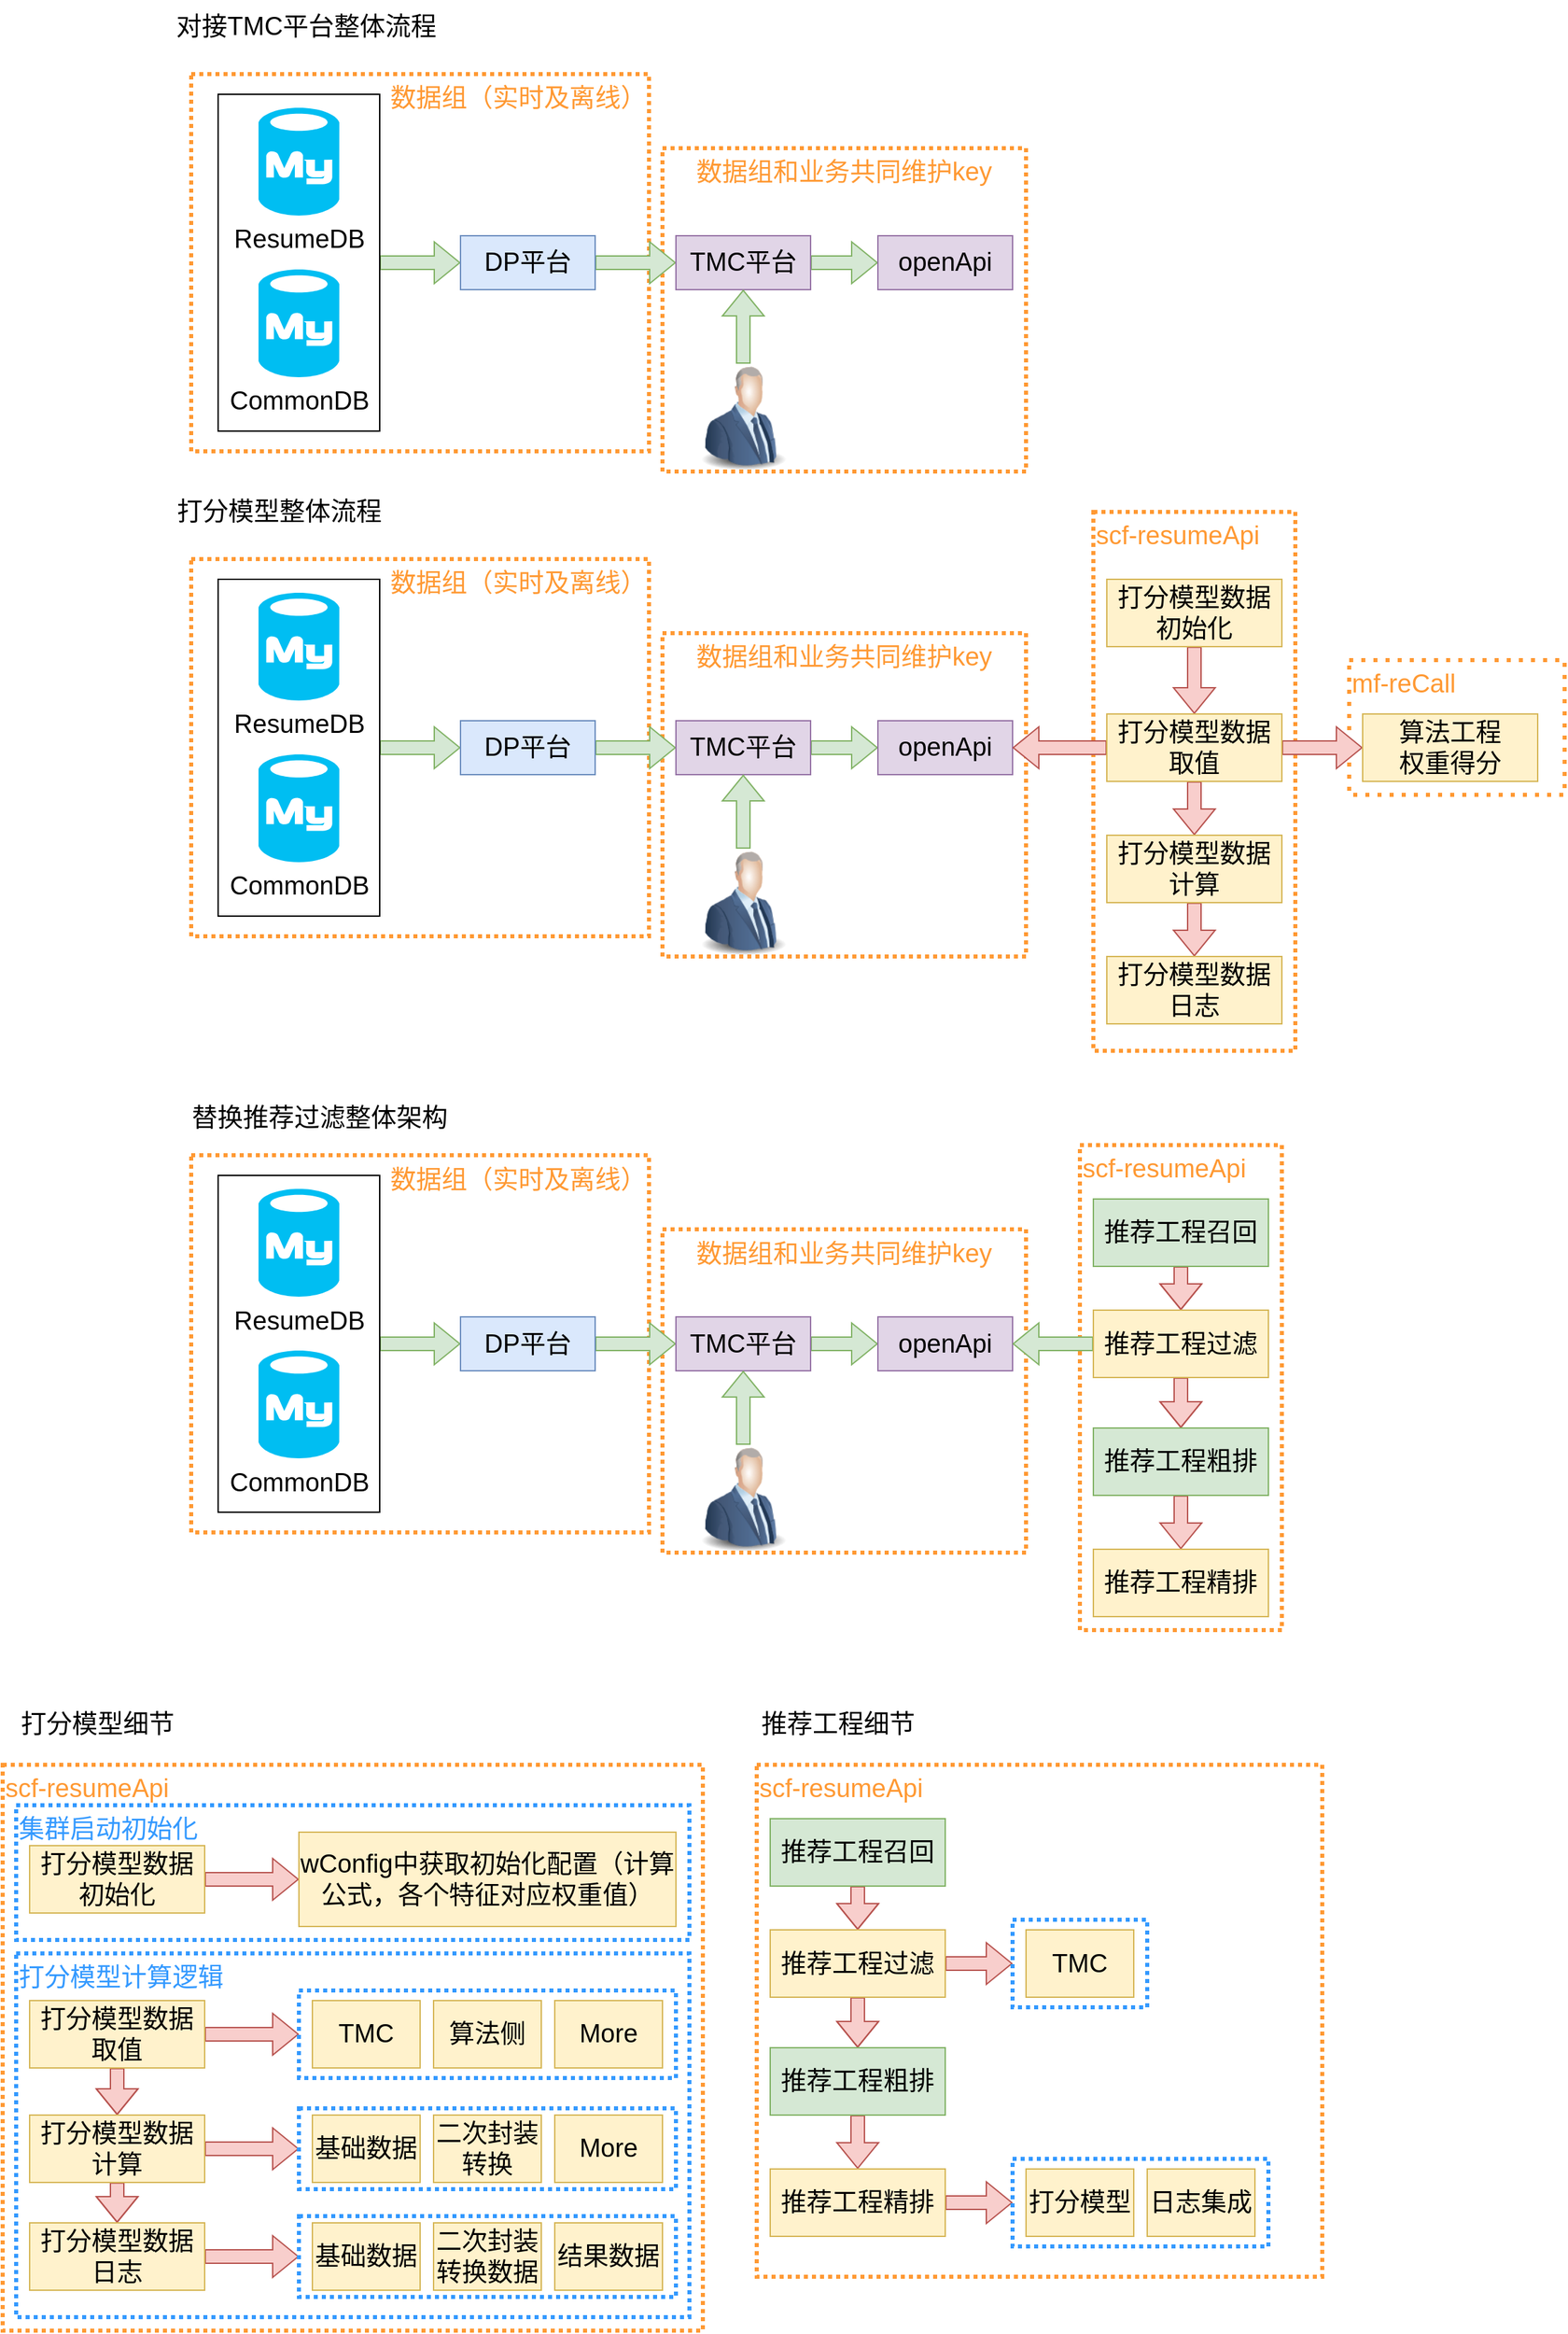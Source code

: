<mxfile version="20.8.20" type="github">
  <diagram name="第 1 页" id="5mH8K1Bypizfiuxwx8Hr">
    <mxGraphModel dx="2234" dy="1196" grid="1" gridSize="10" guides="1" tooltips="1" connect="1" arrows="1" fold="1" page="0" pageScale="1" pageWidth="827" pageHeight="1169" math="0" shadow="0">
      <root>
        <mxCell id="0" />
        <mxCell id="1" parent="0" />
        <mxCell id="ymhxMs8yh-sM8fpUY3Rv-114" value="scf-resumeApi" style="rounded=0;whiteSpace=wrap;html=1;fontSize=19;dashed=1;dashPattern=1 1;strokeWidth=3;strokeColor=#FF9933;align=left;verticalAlign=top;fontColor=#FF9933;" vertex="1" parent="1">
          <mxGeometry x="-480" y="1200" width="520" height="420" as="geometry" />
        </mxCell>
        <mxCell id="ymhxMs8yh-sM8fpUY3Rv-125" value="打分模型计算逻辑" style="rounded=0;whiteSpace=wrap;html=1;dashed=1;dashPattern=1 1;strokeColor=#3399FF;strokeWidth=3;fontSize=19;fontColor=#3399FF;align=left;verticalAlign=top;" vertex="1" parent="1">
          <mxGeometry x="-470" y="1340" width="500" height="270" as="geometry" />
        </mxCell>
        <mxCell id="ymhxMs8yh-sM8fpUY3Rv-124" value="集群启动初始化" style="rounded=0;whiteSpace=wrap;html=1;dashed=1;dashPattern=1 1;strokeColor=#3399FF;strokeWidth=3;fontSize=19;fontColor=#3399FF;align=left;verticalAlign=top;" vertex="1" parent="1">
          <mxGeometry x="-470" y="1230" width="500" height="100" as="geometry" />
        </mxCell>
        <mxCell id="ymhxMs8yh-sM8fpUY3Rv-85" value="数据组和业务共同维护key" style="rounded=0;whiteSpace=wrap;html=1;dashed=1;dashPattern=1 1;strokeColor=#FF9933;strokeWidth=3;fontSize=19;fontColor=#FF9933;align=center;verticalAlign=top;" vertex="1" parent="1">
          <mxGeometry x="10" y="360" width="270" height="240" as="geometry" />
        </mxCell>
        <mxCell id="ymhxMs8yh-sM8fpUY3Rv-83" value="数据组和业务共同维护key" style="rounded=0;whiteSpace=wrap;html=1;dashed=1;dashPattern=1 1;strokeColor=#FF9933;strokeWidth=3;fontSize=19;fontColor=#FF9933;align=center;verticalAlign=top;" vertex="1" parent="1">
          <mxGeometry x="10" width="270" height="240" as="geometry" />
        </mxCell>
        <mxCell id="ymhxMs8yh-sM8fpUY3Rv-82" value="数据组（实时及离线）&lt;div style=&quot;&quot;&gt;&lt;/div&gt;" style="rounded=0;whiteSpace=wrap;html=1;dashed=1;dashPattern=1 1;strokeColor=#FF9933;strokeWidth=3;fontSize=19;fontColor=#FF9933;align=right;verticalAlign=top;" vertex="1" parent="1">
          <mxGeometry x="-340" y="305" width="340" height="280" as="geometry" />
        </mxCell>
        <mxCell id="ymhxMs8yh-sM8fpUY3Rv-81" value="数据组（实时及离线）" style="rounded=0;whiteSpace=wrap;html=1;dashed=1;dashPattern=1 1;strokeColor=#FF9933;strokeWidth=3;fontSize=19;fontColor=#FF9933;align=right;verticalAlign=top;" vertex="1" parent="1">
          <mxGeometry x="-340" y="-55" width="340" height="280" as="geometry" />
        </mxCell>
        <mxCell id="ymhxMs8yh-sM8fpUY3Rv-80" value="mf-reCall" style="rounded=0;whiteSpace=wrap;html=1;dashed=1;dashPattern=1 2;strokeColor=#FF9933;strokeWidth=3;fontSize=19;fontColor=#FF9933;align=left;verticalAlign=top;" vertex="1" parent="1">
          <mxGeometry x="520" y="380" width="160" height="100" as="geometry" />
        </mxCell>
        <mxCell id="ymhxMs8yh-sM8fpUY3Rv-73" value="scf-resumeApi" style="rounded=0;whiteSpace=wrap;html=1;fontSize=19;dashed=1;dashPattern=1 1;strokeWidth=3;strokeColor=#FF9933;align=left;verticalAlign=top;fontColor=#FF9933;" vertex="1" parent="1">
          <mxGeometry x="330" y="270" width="150" height="400" as="geometry" />
        </mxCell>
        <mxCell id="ymhxMs8yh-sM8fpUY3Rv-33" style="edgeStyle=orthogonalEdgeStyle;shape=flexArrow;rounded=0;orthogonalLoop=1;jettySize=auto;html=1;entryX=0;entryY=0.5;entryDx=0;entryDy=0;fontSize=19;fillColor=#d5e8d4;strokeColor=#82b366;" edge="1" parent="1" source="ymhxMs8yh-sM8fpUY3Rv-4" target="ymhxMs8yh-sM8fpUY3Rv-6">
          <mxGeometry relative="1" as="geometry" />
        </mxCell>
        <mxCell id="ymhxMs8yh-sM8fpUY3Rv-4" value="" style="rounded=0;whiteSpace=wrap;html=1;fontSize=19;" vertex="1" parent="1">
          <mxGeometry x="-320" y="-40" width="120" height="250" as="geometry" />
        </mxCell>
        <mxCell id="ymhxMs8yh-sM8fpUY3Rv-2" value="ResumeDB" style="verticalLabelPosition=bottom;html=1;verticalAlign=top;align=center;strokeColor=none;fillColor=#00BEF2;shape=mxgraph.azure.mysql_database;fontSize=19;" vertex="1" parent="1">
          <mxGeometry x="-290" y="-30" width="60" height="80" as="geometry" />
        </mxCell>
        <mxCell id="ymhxMs8yh-sM8fpUY3Rv-3" value="CommonDB" style="verticalLabelPosition=bottom;html=1;verticalAlign=top;align=center;strokeColor=none;fillColor=#00BEF2;shape=mxgraph.azure.mysql_database;fontSize=19;" vertex="1" parent="1">
          <mxGeometry x="-290" y="90" width="60" height="80" as="geometry" />
        </mxCell>
        <mxCell id="ymhxMs8yh-sM8fpUY3Rv-32" style="edgeStyle=orthogonalEdgeStyle;shape=flexArrow;rounded=0;orthogonalLoop=1;jettySize=auto;html=1;entryX=0;entryY=0.5;entryDx=0;entryDy=0;fontSize=19;fillColor=#d5e8d4;strokeColor=#82b366;" edge="1" parent="1" source="ymhxMs8yh-sM8fpUY3Rv-6" target="ymhxMs8yh-sM8fpUY3Rv-9">
          <mxGeometry relative="1" as="geometry" />
        </mxCell>
        <mxCell id="ymhxMs8yh-sM8fpUY3Rv-6" value="DP平台" style="rounded=0;whiteSpace=wrap;html=1;fontSize=19;fillColor=#dae8fc;strokeColor=#6c8ebf;" vertex="1" parent="1">
          <mxGeometry x="-140" y="65" width="100" height="40" as="geometry" />
        </mxCell>
        <mxCell id="ymhxMs8yh-sM8fpUY3Rv-31" style="edgeStyle=orthogonalEdgeStyle;shape=flexArrow;rounded=0;orthogonalLoop=1;jettySize=auto;html=1;entryX=0;entryY=0.5;entryDx=0;entryDy=0;fontSize=19;fillColor=#d5e8d4;strokeColor=#82b366;" edge="1" parent="1" source="ymhxMs8yh-sM8fpUY3Rv-9" target="ymhxMs8yh-sM8fpUY3Rv-18">
          <mxGeometry relative="1" as="geometry" />
        </mxCell>
        <mxCell id="ymhxMs8yh-sM8fpUY3Rv-9" value="TMC平台" style="rounded=0;whiteSpace=wrap;html=1;fontSize=19;fillColor=#e1d5e7;strokeColor=#9673a6;" vertex="1" parent="1">
          <mxGeometry x="20" y="65" width="100" height="40" as="geometry" />
        </mxCell>
        <mxCell id="ymhxMs8yh-sM8fpUY3Rv-35" style="edgeStyle=orthogonalEdgeStyle;shape=flexArrow;rounded=0;orthogonalLoop=1;jettySize=auto;html=1;entryX=0.5;entryY=1;entryDx=0;entryDy=0;fontSize=19;fillColor=#d5e8d4;strokeColor=#82b366;" edge="1" parent="1" source="ymhxMs8yh-sM8fpUY3Rv-10" target="ymhxMs8yh-sM8fpUY3Rv-9">
          <mxGeometry relative="1" as="geometry" />
        </mxCell>
        <mxCell id="ymhxMs8yh-sM8fpUY3Rv-10" value="" style="image;html=1;image=img/lib/clip_art/people/Suit_Man_Blue_128x128.png;fontSize=19;" vertex="1" parent="1">
          <mxGeometry x="30" y="160" width="80" height="80" as="geometry" />
        </mxCell>
        <mxCell id="ymhxMs8yh-sM8fpUY3Rv-18" value="openApi" style="rounded=0;whiteSpace=wrap;html=1;fontSize=19;fillColor=#e1d5e7;strokeColor=#9673a6;" vertex="1" parent="1">
          <mxGeometry x="170" y="65" width="100" height="40" as="geometry" />
        </mxCell>
        <mxCell id="ymhxMs8yh-sM8fpUY3Rv-26" value="对接TMC平台整体流程" style="text;html=1;align=center;verticalAlign=middle;resizable=0;points=[];autosize=1;strokeColor=none;fillColor=none;fontSize=19;" vertex="1" parent="1">
          <mxGeometry x="-365" y="-110" width="220" height="40" as="geometry" />
        </mxCell>
        <mxCell id="ymhxMs8yh-sM8fpUY3Rv-36" value="打分模型整体流程" style="text;html=1;align=center;verticalAlign=middle;resizable=0;points=[];autosize=1;strokeColor=none;fillColor=none;fontSize=19;" vertex="1" parent="1">
          <mxGeometry x="-365" y="250" width="180" height="40" as="geometry" />
        </mxCell>
        <mxCell id="ymhxMs8yh-sM8fpUY3Rv-49" style="edgeStyle=orthogonalEdgeStyle;shape=flexArrow;rounded=0;orthogonalLoop=1;jettySize=auto;html=1;entryX=0;entryY=0.5;entryDx=0;entryDy=0;fontSize=19;fillColor=#d5e8d4;strokeColor=#82b366;" edge="1" parent="1" source="ymhxMs8yh-sM8fpUY3Rv-50" target="ymhxMs8yh-sM8fpUY3Rv-54">
          <mxGeometry relative="1" as="geometry" />
        </mxCell>
        <mxCell id="ymhxMs8yh-sM8fpUY3Rv-50" value="" style="rounded=0;whiteSpace=wrap;html=1;fontSize=19;" vertex="1" parent="1">
          <mxGeometry x="-320" y="320" width="120" height="250" as="geometry" />
        </mxCell>
        <mxCell id="ymhxMs8yh-sM8fpUY3Rv-51" value="ResumeDB" style="verticalLabelPosition=bottom;html=1;verticalAlign=top;align=center;strokeColor=none;fillColor=#00BEF2;shape=mxgraph.azure.mysql_database;fontSize=19;" vertex="1" parent="1">
          <mxGeometry x="-290" y="330" width="60" height="80" as="geometry" />
        </mxCell>
        <mxCell id="ymhxMs8yh-sM8fpUY3Rv-52" value="CommonDB" style="verticalLabelPosition=bottom;html=1;verticalAlign=top;align=center;strokeColor=none;fillColor=#00BEF2;shape=mxgraph.azure.mysql_database;fontSize=19;" vertex="1" parent="1">
          <mxGeometry x="-290" y="450" width="60" height="80" as="geometry" />
        </mxCell>
        <mxCell id="ymhxMs8yh-sM8fpUY3Rv-53" style="edgeStyle=orthogonalEdgeStyle;shape=flexArrow;rounded=0;orthogonalLoop=1;jettySize=auto;html=1;entryX=0;entryY=0.5;entryDx=0;entryDy=0;fontSize=19;fillColor=#d5e8d4;strokeColor=#82b366;" edge="1" parent="1" source="ymhxMs8yh-sM8fpUY3Rv-54" target="ymhxMs8yh-sM8fpUY3Rv-56">
          <mxGeometry relative="1" as="geometry" />
        </mxCell>
        <mxCell id="ymhxMs8yh-sM8fpUY3Rv-54" value="DP平台" style="rounded=0;whiteSpace=wrap;html=1;fontSize=19;fillColor=#dae8fc;strokeColor=#6c8ebf;" vertex="1" parent="1">
          <mxGeometry x="-140" y="425" width="100" height="40" as="geometry" />
        </mxCell>
        <mxCell id="ymhxMs8yh-sM8fpUY3Rv-55" style="edgeStyle=orthogonalEdgeStyle;shape=flexArrow;rounded=0;orthogonalLoop=1;jettySize=auto;html=1;entryX=0;entryY=0.5;entryDx=0;entryDy=0;fontSize=19;fillColor=#d5e8d4;strokeColor=#82b366;" edge="1" parent="1" source="ymhxMs8yh-sM8fpUY3Rv-56" target="ymhxMs8yh-sM8fpUY3Rv-60">
          <mxGeometry relative="1" as="geometry" />
        </mxCell>
        <mxCell id="ymhxMs8yh-sM8fpUY3Rv-56" value="TMC平台" style="rounded=0;whiteSpace=wrap;html=1;fontSize=19;fillColor=#e1d5e7;strokeColor=#9673a6;" vertex="1" parent="1">
          <mxGeometry x="20" y="425" width="100" height="40" as="geometry" />
        </mxCell>
        <mxCell id="ymhxMs8yh-sM8fpUY3Rv-57" style="edgeStyle=orthogonalEdgeStyle;shape=flexArrow;rounded=0;orthogonalLoop=1;jettySize=auto;html=1;entryX=0.5;entryY=1;entryDx=0;entryDy=0;fontSize=19;fillColor=#d5e8d4;strokeColor=#82b366;" edge="1" parent="1" source="ymhxMs8yh-sM8fpUY3Rv-58" target="ymhxMs8yh-sM8fpUY3Rv-56">
          <mxGeometry relative="1" as="geometry" />
        </mxCell>
        <mxCell id="ymhxMs8yh-sM8fpUY3Rv-58" value="" style="image;html=1;image=img/lib/clip_art/people/Suit_Man_Blue_128x128.png;fontSize=19;" vertex="1" parent="1">
          <mxGeometry x="30" y="520" width="80" height="80" as="geometry" />
        </mxCell>
        <mxCell id="ymhxMs8yh-sM8fpUY3Rv-60" value="openApi" style="rounded=0;whiteSpace=wrap;html=1;fontSize=19;fillColor=#e1d5e7;strokeColor=#9673a6;" vertex="1" parent="1">
          <mxGeometry x="170" y="425" width="100" height="40" as="geometry" />
        </mxCell>
        <mxCell id="ymhxMs8yh-sM8fpUY3Rv-64" value="" style="edgeStyle=orthogonalEdgeStyle;shape=flexArrow;rounded=0;orthogonalLoop=1;jettySize=auto;html=1;fontSize=19;fillColor=#f8cecc;strokeColor=#b85450;" edge="1" parent="1" source="ymhxMs8yh-sM8fpUY3Rv-62" target="ymhxMs8yh-sM8fpUY3Rv-63">
          <mxGeometry relative="1" as="geometry" />
        </mxCell>
        <mxCell id="ymhxMs8yh-sM8fpUY3Rv-62" value="打分模型数据初始化" style="rounded=0;whiteSpace=wrap;html=1;fontSize=19;fillColor=#fff2cc;strokeColor=#d6b656;" vertex="1" parent="1">
          <mxGeometry x="340" y="320" width="130" height="50" as="geometry" />
        </mxCell>
        <mxCell id="ymhxMs8yh-sM8fpUY3Rv-66" value="" style="edgeStyle=orthogonalEdgeStyle;shape=flexArrow;rounded=0;orthogonalLoop=1;jettySize=auto;html=1;fontSize=19;fillColor=#f8cecc;strokeColor=#b85450;" edge="1" parent="1" source="ymhxMs8yh-sM8fpUY3Rv-63" target="ymhxMs8yh-sM8fpUY3Rv-65">
          <mxGeometry relative="1" as="geometry" />
        </mxCell>
        <mxCell id="ymhxMs8yh-sM8fpUY3Rv-71" value="" style="edgeStyle=orthogonalEdgeStyle;shape=flexArrow;rounded=0;orthogonalLoop=1;jettySize=auto;html=1;fontSize=19;fillColor=#f8cecc;strokeColor=#b85450;" edge="1" parent="1" source="ymhxMs8yh-sM8fpUY3Rv-63" target="ymhxMs8yh-sM8fpUY3Rv-70">
          <mxGeometry relative="1" as="geometry" />
        </mxCell>
        <mxCell id="ymhxMs8yh-sM8fpUY3Rv-170" style="edgeStyle=orthogonalEdgeStyle;shape=flexArrow;rounded=0;orthogonalLoop=1;jettySize=auto;html=1;entryX=1;entryY=0.5;entryDx=0;entryDy=0;fontSize=19;fontColor=#3399FF;fillColor=#f8cecc;strokeColor=#b85450;" edge="1" parent="1" source="ymhxMs8yh-sM8fpUY3Rv-63" target="ymhxMs8yh-sM8fpUY3Rv-60">
          <mxGeometry relative="1" as="geometry" />
        </mxCell>
        <mxCell id="ymhxMs8yh-sM8fpUY3Rv-63" value="打分模型数据&lt;br&gt;取值" style="rounded=0;whiteSpace=wrap;html=1;fontSize=19;fillColor=#fff2cc;strokeColor=#d6b656;" vertex="1" parent="1">
          <mxGeometry x="340" y="420" width="130" height="50" as="geometry" />
        </mxCell>
        <mxCell id="ymhxMs8yh-sM8fpUY3Rv-68" value="" style="edgeStyle=orthogonalEdgeStyle;shape=flexArrow;rounded=0;orthogonalLoop=1;jettySize=auto;html=1;fontSize=19;fillColor=#f8cecc;strokeColor=#b85450;" edge="1" parent="1" source="ymhxMs8yh-sM8fpUY3Rv-65" target="ymhxMs8yh-sM8fpUY3Rv-67">
          <mxGeometry relative="1" as="geometry" />
        </mxCell>
        <mxCell id="ymhxMs8yh-sM8fpUY3Rv-65" value="打分模型数据&lt;br&gt;计算" style="rounded=0;whiteSpace=wrap;html=1;fontSize=19;fillColor=#fff2cc;strokeColor=#d6b656;" vertex="1" parent="1">
          <mxGeometry x="340" y="510" width="130" height="50" as="geometry" />
        </mxCell>
        <mxCell id="ymhxMs8yh-sM8fpUY3Rv-67" value="打分模型数据&lt;br&gt;日志" style="rounded=0;whiteSpace=wrap;html=1;fontSize=19;fillColor=#fff2cc;strokeColor=#d6b656;" vertex="1" parent="1">
          <mxGeometry x="340" y="600" width="130" height="50" as="geometry" />
        </mxCell>
        <mxCell id="ymhxMs8yh-sM8fpUY3Rv-70" value="算法工程&lt;br&gt;权重得分" style="rounded=0;whiteSpace=wrap;html=1;fontSize=19;fillColor=#fff2cc;strokeColor=#d6b656;" vertex="1" parent="1">
          <mxGeometry x="530" y="420" width="130" height="50" as="geometry" />
        </mxCell>
        <mxCell id="ymhxMs8yh-sM8fpUY3Rv-74" value="替换推荐过滤整体架构" style="text;html=1;align=center;verticalAlign=middle;resizable=0;points=[];autosize=1;strokeColor=none;fillColor=none;fontSize=19;" vertex="1" parent="1">
          <mxGeometry x="-350" y="700" width="210" height="40" as="geometry" />
        </mxCell>
        <mxCell id="ymhxMs8yh-sM8fpUY3Rv-86" value="数据组和业务共同维护key" style="rounded=0;whiteSpace=wrap;html=1;dashed=1;dashPattern=1 1;strokeColor=#FF9933;strokeWidth=3;fontSize=19;fontColor=#FF9933;align=center;verticalAlign=top;" vertex="1" parent="1">
          <mxGeometry x="10" y="802.5" width="270" height="240" as="geometry" />
        </mxCell>
        <mxCell id="ymhxMs8yh-sM8fpUY3Rv-87" value="数据组（实时及离线）" style="rounded=0;whiteSpace=wrap;html=1;dashed=1;dashPattern=1 1;strokeColor=#FF9933;strokeWidth=3;fontSize=19;fontColor=#FF9933;align=right;verticalAlign=top;" vertex="1" parent="1">
          <mxGeometry x="-340" y="747.5" width="340" height="280" as="geometry" />
        </mxCell>
        <mxCell id="ymhxMs8yh-sM8fpUY3Rv-88" style="edgeStyle=orthogonalEdgeStyle;shape=flexArrow;rounded=0;orthogonalLoop=1;jettySize=auto;html=1;entryX=0;entryY=0.5;entryDx=0;entryDy=0;fontSize=19;fillColor=#d5e8d4;strokeColor=#82b366;" edge="1" parent="1" source="ymhxMs8yh-sM8fpUY3Rv-89" target="ymhxMs8yh-sM8fpUY3Rv-93">
          <mxGeometry relative="1" as="geometry" />
        </mxCell>
        <mxCell id="ymhxMs8yh-sM8fpUY3Rv-89" value="" style="rounded=0;whiteSpace=wrap;html=1;fontSize=19;" vertex="1" parent="1">
          <mxGeometry x="-320" y="762.5" width="120" height="250" as="geometry" />
        </mxCell>
        <mxCell id="ymhxMs8yh-sM8fpUY3Rv-90" value="ResumeDB" style="verticalLabelPosition=bottom;html=1;verticalAlign=top;align=center;strokeColor=none;fillColor=#00BEF2;shape=mxgraph.azure.mysql_database;fontSize=19;" vertex="1" parent="1">
          <mxGeometry x="-290" y="772.5" width="60" height="80" as="geometry" />
        </mxCell>
        <mxCell id="ymhxMs8yh-sM8fpUY3Rv-91" value="CommonDB" style="verticalLabelPosition=bottom;html=1;verticalAlign=top;align=center;strokeColor=none;fillColor=#00BEF2;shape=mxgraph.azure.mysql_database;fontSize=19;" vertex="1" parent="1">
          <mxGeometry x="-290" y="892.5" width="60" height="80" as="geometry" />
        </mxCell>
        <mxCell id="ymhxMs8yh-sM8fpUY3Rv-92" style="edgeStyle=orthogonalEdgeStyle;shape=flexArrow;rounded=0;orthogonalLoop=1;jettySize=auto;html=1;entryX=0;entryY=0.5;entryDx=0;entryDy=0;fontSize=19;fillColor=#d5e8d4;strokeColor=#82b366;" edge="1" parent="1" source="ymhxMs8yh-sM8fpUY3Rv-93" target="ymhxMs8yh-sM8fpUY3Rv-95">
          <mxGeometry relative="1" as="geometry" />
        </mxCell>
        <mxCell id="ymhxMs8yh-sM8fpUY3Rv-93" value="DP平台" style="rounded=0;whiteSpace=wrap;html=1;fontSize=19;fillColor=#dae8fc;strokeColor=#6c8ebf;" vertex="1" parent="1">
          <mxGeometry x="-140" y="867.5" width="100" height="40" as="geometry" />
        </mxCell>
        <mxCell id="ymhxMs8yh-sM8fpUY3Rv-94" style="edgeStyle=orthogonalEdgeStyle;shape=flexArrow;rounded=0;orthogonalLoop=1;jettySize=auto;html=1;entryX=0;entryY=0.5;entryDx=0;entryDy=0;fontSize=19;fillColor=#d5e8d4;strokeColor=#82b366;" edge="1" parent="1" source="ymhxMs8yh-sM8fpUY3Rv-95" target="ymhxMs8yh-sM8fpUY3Rv-99">
          <mxGeometry relative="1" as="geometry" />
        </mxCell>
        <mxCell id="ymhxMs8yh-sM8fpUY3Rv-95" value="TMC平台" style="rounded=0;whiteSpace=wrap;html=1;fontSize=19;fillColor=#e1d5e7;strokeColor=#9673a6;" vertex="1" parent="1">
          <mxGeometry x="20" y="867.5" width="100" height="40" as="geometry" />
        </mxCell>
        <mxCell id="ymhxMs8yh-sM8fpUY3Rv-96" style="edgeStyle=orthogonalEdgeStyle;shape=flexArrow;rounded=0;orthogonalLoop=1;jettySize=auto;html=1;entryX=0.5;entryY=1;entryDx=0;entryDy=0;fontSize=19;fillColor=#d5e8d4;strokeColor=#82b366;" edge="1" parent="1" source="ymhxMs8yh-sM8fpUY3Rv-97" target="ymhxMs8yh-sM8fpUY3Rv-95">
          <mxGeometry relative="1" as="geometry" />
        </mxCell>
        <mxCell id="ymhxMs8yh-sM8fpUY3Rv-97" value="" style="image;html=1;image=img/lib/clip_art/people/Suit_Man_Blue_128x128.png;fontSize=19;" vertex="1" parent="1">
          <mxGeometry x="30" y="962.5" width="80" height="80" as="geometry" />
        </mxCell>
        <mxCell id="ymhxMs8yh-sM8fpUY3Rv-99" value="openApi" style="rounded=0;whiteSpace=wrap;html=1;fontSize=19;fillColor=#e1d5e7;strokeColor=#9673a6;" vertex="1" parent="1">
          <mxGeometry x="170" y="867.5" width="100" height="40" as="geometry" />
        </mxCell>
        <mxCell id="ymhxMs8yh-sM8fpUY3Rv-102" value="scf-resumeApi" style="rounded=0;whiteSpace=wrap;html=1;fontSize=19;dashed=1;dashPattern=1 1;strokeWidth=3;strokeColor=#FF9933;align=left;verticalAlign=top;fontColor=#FF9933;" vertex="1" parent="1">
          <mxGeometry x="320" y="740" width="150" height="360" as="geometry" />
        </mxCell>
        <mxCell id="ymhxMs8yh-sM8fpUY3Rv-103" value="" style="edgeStyle=orthogonalEdgeStyle;shape=flexArrow;rounded=0;orthogonalLoop=1;jettySize=auto;html=1;fontSize=19;fillColor=#f8cecc;strokeColor=#b85450;" edge="1" parent="1" source="ymhxMs8yh-sM8fpUY3Rv-104" target="ymhxMs8yh-sM8fpUY3Rv-106">
          <mxGeometry relative="1" as="geometry" />
        </mxCell>
        <mxCell id="ymhxMs8yh-sM8fpUY3Rv-104" value="推荐工程召回" style="rounded=0;whiteSpace=wrap;html=1;fontSize=19;fillColor=#d5e8d4;strokeColor=#82b366;" vertex="1" parent="1">
          <mxGeometry x="330" y="780" width="130" height="50" as="geometry" />
        </mxCell>
        <mxCell id="ymhxMs8yh-sM8fpUY3Rv-105" value="" style="edgeStyle=orthogonalEdgeStyle;shape=flexArrow;rounded=0;orthogonalLoop=1;jettySize=auto;html=1;fontSize=19;fillColor=#f8cecc;strokeColor=#b85450;" edge="1" parent="1" source="ymhxMs8yh-sM8fpUY3Rv-106" target="ymhxMs8yh-sM8fpUY3Rv-108">
          <mxGeometry relative="1" as="geometry" />
        </mxCell>
        <mxCell id="ymhxMs8yh-sM8fpUY3Rv-169" style="edgeStyle=orthogonalEdgeStyle;shape=flexArrow;rounded=0;orthogonalLoop=1;jettySize=auto;html=1;entryX=1;entryY=0.5;entryDx=0;entryDy=0;fontSize=19;fontColor=#3399FF;fillColor=#d5e8d4;strokeColor=#82b366;" edge="1" parent="1" source="ymhxMs8yh-sM8fpUY3Rv-106" target="ymhxMs8yh-sM8fpUY3Rv-99">
          <mxGeometry relative="1" as="geometry" />
        </mxCell>
        <mxCell id="ymhxMs8yh-sM8fpUY3Rv-106" value="推荐工程过滤" style="rounded=0;whiteSpace=wrap;html=1;fontSize=19;fillColor=#fff2cc;strokeColor=#d6b656;" vertex="1" parent="1">
          <mxGeometry x="330" y="862.5" width="130" height="50" as="geometry" />
        </mxCell>
        <mxCell id="ymhxMs8yh-sM8fpUY3Rv-107" value="" style="edgeStyle=orthogonalEdgeStyle;shape=flexArrow;rounded=0;orthogonalLoop=1;jettySize=auto;html=1;fontSize=19;fillColor=#f8cecc;strokeColor=#b85450;" edge="1" parent="1" source="ymhxMs8yh-sM8fpUY3Rv-108" target="ymhxMs8yh-sM8fpUY3Rv-109">
          <mxGeometry relative="1" as="geometry" />
        </mxCell>
        <mxCell id="ymhxMs8yh-sM8fpUY3Rv-108" value="推荐工程粗排" style="rounded=0;whiteSpace=wrap;html=1;fontSize=19;fillColor=#d5e8d4;strokeColor=#82b366;" vertex="1" parent="1">
          <mxGeometry x="330" y="950" width="130" height="50" as="geometry" />
        </mxCell>
        <mxCell id="ymhxMs8yh-sM8fpUY3Rv-109" value="推荐工程精排" style="rounded=0;whiteSpace=wrap;html=1;fontSize=19;fillColor=#fff2cc;strokeColor=#d6b656;" vertex="1" parent="1">
          <mxGeometry x="330" y="1040" width="130" height="50" as="geometry" />
        </mxCell>
        <mxCell id="ymhxMs8yh-sM8fpUY3Rv-113" value="打分模型细节" style="text;html=1;align=center;verticalAlign=middle;resizable=0;points=[];autosize=1;strokeColor=none;fillColor=none;fontSize=19;" vertex="1" parent="1">
          <mxGeometry x="-480" y="1150" width="140" height="40" as="geometry" />
        </mxCell>
        <mxCell id="ymhxMs8yh-sM8fpUY3Rv-123" value="" style="edgeStyle=orthogonalEdgeStyle;shape=flexArrow;rounded=0;orthogonalLoop=1;jettySize=auto;html=1;fontSize=19;fontColor=#FF9933;fillColor=#f8cecc;strokeColor=#b85450;" edge="1" parent="1" source="ymhxMs8yh-sM8fpUY3Rv-116" target="ymhxMs8yh-sM8fpUY3Rv-122">
          <mxGeometry relative="1" as="geometry" />
        </mxCell>
        <mxCell id="ymhxMs8yh-sM8fpUY3Rv-116" value="打分模型数据初始化" style="rounded=0;whiteSpace=wrap;html=1;fontSize=19;fillColor=#fff2cc;strokeColor=#d6b656;" vertex="1" parent="1">
          <mxGeometry x="-460" y="1260" width="130" height="50" as="geometry" />
        </mxCell>
        <mxCell id="ymhxMs8yh-sM8fpUY3Rv-117" value="" style="edgeStyle=orthogonalEdgeStyle;shape=flexArrow;rounded=0;orthogonalLoop=1;jettySize=auto;html=1;fontSize=19;fillColor=#f8cecc;strokeColor=#b85450;" edge="1" parent="1" source="ymhxMs8yh-sM8fpUY3Rv-118" target="ymhxMs8yh-sM8fpUY3Rv-120">
          <mxGeometry relative="1" as="geometry" />
        </mxCell>
        <mxCell id="ymhxMs8yh-sM8fpUY3Rv-130" style="edgeStyle=orthogonalEdgeStyle;shape=flexArrow;rounded=0;orthogonalLoop=1;jettySize=auto;html=1;entryX=0;entryY=0.5;entryDx=0;entryDy=0;fontSize=19;fontColor=#3399FF;fillColor=#f8cecc;strokeColor=#b85450;" edge="1" parent="1" source="ymhxMs8yh-sM8fpUY3Rv-118" target="ymhxMs8yh-sM8fpUY3Rv-129">
          <mxGeometry relative="1" as="geometry" />
        </mxCell>
        <mxCell id="ymhxMs8yh-sM8fpUY3Rv-118" value="打分模型数据取值" style="rounded=0;whiteSpace=wrap;html=1;fontSize=19;fillColor=#fff2cc;strokeColor=#d6b656;" vertex="1" parent="1">
          <mxGeometry x="-460" y="1375" width="130" height="50" as="geometry" />
        </mxCell>
        <mxCell id="ymhxMs8yh-sM8fpUY3Rv-119" value="" style="edgeStyle=orthogonalEdgeStyle;shape=flexArrow;rounded=0;orthogonalLoop=1;jettySize=auto;html=1;fontSize=19;fillColor=#f8cecc;strokeColor=#b85450;" edge="1" parent="1" source="ymhxMs8yh-sM8fpUY3Rv-120" target="ymhxMs8yh-sM8fpUY3Rv-121">
          <mxGeometry relative="1" as="geometry" />
        </mxCell>
        <mxCell id="ymhxMs8yh-sM8fpUY3Rv-133" style="edgeStyle=orthogonalEdgeStyle;shape=flexArrow;rounded=0;orthogonalLoop=1;jettySize=auto;html=1;entryX=0;entryY=0.5;entryDx=0;entryDy=0;fontSize=19;fontColor=#3399FF;fillColor=#f8cecc;strokeColor=#b85450;" edge="1" parent="1" source="ymhxMs8yh-sM8fpUY3Rv-120" target="ymhxMs8yh-sM8fpUY3Rv-132">
          <mxGeometry relative="1" as="geometry" />
        </mxCell>
        <mxCell id="ymhxMs8yh-sM8fpUY3Rv-120" value="打分模型数据&lt;br&gt;计算" style="rounded=0;whiteSpace=wrap;html=1;fontSize=19;fillColor=#fff2cc;strokeColor=#d6b656;" vertex="1" parent="1">
          <mxGeometry x="-460" y="1460" width="130" height="50" as="geometry" />
        </mxCell>
        <mxCell id="ymhxMs8yh-sM8fpUY3Rv-138" style="edgeStyle=orthogonalEdgeStyle;shape=flexArrow;rounded=0;orthogonalLoop=1;jettySize=auto;html=1;entryX=0;entryY=0.5;entryDx=0;entryDy=0;fontSize=19;fontColor=#3399FF;fillColor=#f8cecc;strokeColor=#b85450;" edge="1" parent="1" source="ymhxMs8yh-sM8fpUY3Rv-121" target="ymhxMs8yh-sM8fpUY3Rv-137">
          <mxGeometry relative="1" as="geometry" />
        </mxCell>
        <mxCell id="ymhxMs8yh-sM8fpUY3Rv-121" value="打分模型数据&lt;br&gt;日志" style="rounded=0;whiteSpace=wrap;html=1;fontSize=19;fillColor=#fff2cc;strokeColor=#d6b656;" vertex="1" parent="1">
          <mxGeometry x="-460" y="1540" width="130" height="50" as="geometry" />
        </mxCell>
        <mxCell id="ymhxMs8yh-sM8fpUY3Rv-122" value="wConfig中获取初始化配置（计算公式，各个特征对应权重值）" style="rounded=0;whiteSpace=wrap;html=1;fontSize=19;fillColor=#fff2cc;strokeColor=#d6b656;" vertex="1" parent="1">
          <mxGeometry x="-260" y="1250" width="280" height="70" as="geometry" />
        </mxCell>
        <mxCell id="ymhxMs8yh-sM8fpUY3Rv-129" value="" style="rounded=0;whiteSpace=wrap;html=1;dashed=1;dashPattern=1 1;strokeColor=#3399FF;strokeWidth=3;fontSize=19;fontColor=#3399FF;" vertex="1" parent="1">
          <mxGeometry x="-260" y="1367.5" width="280" height="65" as="geometry" />
        </mxCell>
        <mxCell id="ymhxMs8yh-sM8fpUY3Rv-126" value="TMC" style="rounded=0;whiteSpace=wrap;html=1;fontSize=19;fillColor=#fff2cc;strokeColor=#d6b656;" vertex="1" parent="1">
          <mxGeometry x="-250" y="1375" width="80" height="50" as="geometry" />
        </mxCell>
        <mxCell id="ymhxMs8yh-sM8fpUY3Rv-128" value="算法侧" style="rounded=0;whiteSpace=wrap;html=1;fontSize=19;fillColor=#fff2cc;strokeColor=#d6b656;" vertex="1" parent="1">
          <mxGeometry x="-160" y="1375" width="80" height="50" as="geometry" />
        </mxCell>
        <mxCell id="ymhxMs8yh-sM8fpUY3Rv-131" value="More" style="rounded=0;whiteSpace=wrap;html=1;fontSize=19;fillColor=#fff2cc;strokeColor=#d6b656;" vertex="1" parent="1">
          <mxGeometry x="-70" y="1375" width="80" height="50" as="geometry" />
        </mxCell>
        <mxCell id="ymhxMs8yh-sM8fpUY3Rv-132" value="" style="rounded=0;whiteSpace=wrap;html=1;dashed=1;dashPattern=1 1;strokeColor=#3399FF;strokeWidth=3;fontSize=19;fontColor=#3399FF;" vertex="1" parent="1">
          <mxGeometry x="-260" y="1455" width="280" height="60" as="geometry" />
        </mxCell>
        <mxCell id="ymhxMs8yh-sM8fpUY3Rv-134" value="基础数据" style="rounded=0;whiteSpace=wrap;html=1;fontSize=19;fillColor=#fff2cc;strokeColor=#d6b656;" vertex="1" parent="1">
          <mxGeometry x="-250" y="1460" width="80" height="50" as="geometry" />
        </mxCell>
        <mxCell id="ymhxMs8yh-sM8fpUY3Rv-135" value="二次封装&lt;br&gt;转换" style="rounded=0;whiteSpace=wrap;html=1;fontSize=19;fillColor=#fff2cc;strokeColor=#d6b656;" vertex="1" parent="1">
          <mxGeometry x="-160" y="1460" width="80" height="50" as="geometry" />
        </mxCell>
        <mxCell id="ymhxMs8yh-sM8fpUY3Rv-136" value="More" style="rounded=0;whiteSpace=wrap;html=1;fontSize=19;fillColor=#fff2cc;strokeColor=#d6b656;" vertex="1" parent="1">
          <mxGeometry x="-70" y="1460" width="80" height="50" as="geometry" />
        </mxCell>
        <mxCell id="ymhxMs8yh-sM8fpUY3Rv-137" value="" style="rounded=0;whiteSpace=wrap;html=1;dashed=1;dashPattern=1 1;strokeColor=#3399FF;strokeWidth=3;fontSize=19;fontColor=#3399FF;" vertex="1" parent="1">
          <mxGeometry x="-260" y="1535" width="280" height="60" as="geometry" />
        </mxCell>
        <mxCell id="ymhxMs8yh-sM8fpUY3Rv-140" value="基础数据" style="rounded=0;whiteSpace=wrap;html=1;fontSize=19;fillColor=#fff2cc;strokeColor=#d6b656;" vertex="1" parent="1">
          <mxGeometry x="-250" y="1540" width="80" height="50" as="geometry" />
        </mxCell>
        <mxCell id="ymhxMs8yh-sM8fpUY3Rv-141" value="二次封装转换数据" style="rounded=0;whiteSpace=wrap;html=1;fontSize=19;fillColor=#fff2cc;strokeColor=#d6b656;" vertex="1" parent="1">
          <mxGeometry x="-160" y="1540" width="80" height="50" as="geometry" />
        </mxCell>
        <mxCell id="ymhxMs8yh-sM8fpUY3Rv-142" value="结果数据" style="rounded=0;whiteSpace=wrap;html=1;fontSize=19;fillColor=#fff2cc;strokeColor=#d6b656;" vertex="1" parent="1">
          <mxGeometry x="-70" y="1540" width="80" height="50" as="geometry" />
        </mxCell>
        <mxCell id="ymhxMs8yh-sM8fpUY3Rv-143" value="推荐工程细节" style="text;html=1;align=center;verticalAlign=middle;resizable=0;points=[];autosize=1;strokeColor=none;fillColor=none;fontSize=19;" vertex="1" parent="1">
          <mxGeometry x="70" y="1150" width="140" height="40" as="geometry" />
        </mxCell>
        <mxCell id="ymhxMs8yh-sM8fpUY3Rv-144" value="scf-resumeApi" style="rounded=0;whiteSpace=wrap;html=1;fontSize=19;dashed=1;dashPattern=1 1;strokeWidth=3;strokeColor=#FF9933;align=left;verticalAlign=top;fontColor=#FF9933;" vertex="1" parent="1">
          <mxGeometry x="80" y="1200" width="420" height="380" as="geometry" />
        </mxCell>
        <mxCell id="ymhxMs8yh-sM8fpUY3Rv-145" value="" style="edgeStyle=orthogonalEdgeStyle;shape=flexArrow;rounded=0;orthogonalLoop=1;jettySize=auto;html=1;fontSize=19;fillColor=#f8cecc;strokeColor=#b85450;" edge="1" parent="1" source="ymhxMs8yh-sM8fpUY3Rv-146" target="ymhxMs8yh-sM8fpUY3Rv-148">
          <mxGeometry relative="1" as="geometry" />
        </mxCell>
        <mxCell id="ymhxMs8yh-sM8fpUY3Rv-146" value="推荐工程召回" style="rounded=0;whiteSpace=wrap;html=1;fontSize=19;fillColor=#d5e8d4;strokeColor=#82b366;" vertex="1" parent="1">
          <mxGeometry x="90" y="1240" width="130" height="50" as="geometry" />
        </mxCell>
        <mxCell id="ymhxMs8yh-sM8fpUY3Rv-147" value="" style="edgeStyle=orthogonalEdgeStyle;shape=flexArrow;rounded=0;orthogonalLoop=1;jettySize=auto;html=1;fontSize=19;fillColor=#f8cecc;strokeColor=#b85450;" edge="1" parent="1" source="ymhxMs8yh-sM8fpUY3Rv-148" target="ymhxMs8yh-sM8fpUY3Rv-150">
          <mxGeometry relative="1" as="geometry" />
        </mxCell>
        <mxCell id="ymhxMs8yh-sM8fpUY3Rv-158" style="edgeStyle=orthogonalEdgeStyle;shape=flexArrow;rounded=0;orthogonalLoop=1;jettySize=auto;html=1;entryX=0;entryY=0.5;entryDx=0;entryDy=0;fontSize=19;fontColor=#3399FF;fillColor=#f8cecc;strokeColor=#b85450;" edge="1" parent="1" source="ymhxMs8yh-sM8fpUY3Rv-148" target="ymhxMs8yh-sM8fpUY3Rv-156">
          <mxGeometry relative="1" as="geometry" />
        </mxCell>
        <mxCell id="ymhxMs8yh-sM8fpUY3Rv-148" value="推荐工程过滤" style="rounded=0;whiteSpace=wrap;html=1;fontSize=19;fillColor=#fff2cc;strokeColor=#d6b656;" vertex="1" parent="1">
          <mxGeometry x="90" y="1322.5" width="130" height="50" as="geometry" />
        </mxCell>
        <mxCell id="ymhxMs8yh-sM8fpUY3Rv-149" value="" style="edgeStyle=orthogonalEdgeStyle;shape=flexArrow;rounded=0;orthogonalLoop=1;jettySize=auto;html=1;fontSize=19;fillColor=#f8cecc;strokeColor=#b85450;" edge="1" parent="1" source="ymhxMs8yh-sM8fpUY3Rv-150" target="ymhxMs8yh-sM8fpUY3Rv-151">
          <mxGeometry relative="1" as="geometry" />
        </mxCell>
        <mxCell id="ymhxMs8yh-sM8fpUY3Rv-150" value="推荐工程粗排" style="rounded=0;whiteSpace=wrap;html=1;fontSize=19;fillColor=#d5e8d4;strokeColor=#82b366;" vertex="1" parent="1">
          <mxGeometry x="90" y="1410" width="130" height="50" as="geometry" />
        </mxCell>
        <mxCell id="ymhxMs8yh-sM8fpUY3Rv-164" style="edgeStyle=orthogonalEdgeStyle;shape=flexArrow;rounded=0;orthogonalLoop=1;jettySize=auto;html=1;entryX=0;entryY=0.5;entryDx=0;entryDy=0;fontSize=19;fontColor=#3399FF;fillColor=#f8cecc;strokeColor=#b85450;" edge="1" parent="1" source="ymhxMs8yh-sM8fpUY3Rv-151" target="ymhxMs8yh-sM8fpUY3Rv-162">
          <mxGeometry relative="1" as="geometry" />
        </mxCell>
        <mxCell id="ymhxMs8yh-sM8fpUY3Rv-151" value="推荐工程精排" style="rounded=0;whiteSpace=wrap;html=1;fontSize=19;fillColor=#fff2cc;strokeColor=#d6b656;" vertex="1" parent="1">
          <mxGeometry x="90" y="1500" width="130" height="50" as="geometry" />
        </mxCell>
        <mxCell id="ymhxMs8yh-sM8fpUY3Rv-156" value="" style="rounded=0;whiteSpace=wrap;html=1;dashed=1;dashPattern=1 1;strokeColor=#3399FF;strokeWidth=3;fontSize=19;fontColor=#3399FF;" vertex="1" parent="1">
          <mxGeometry x="270" y="1315" width="100" height="65" as="geometry" />
        </mxCell>
        <mxCell id="ymhxMs8yh-sM8fpUY3Rv-157" value="TMC" style="rounded=0;whiteSpace=wrap;html=1;fontSize=19;fillColor=#fff2cc;strokeColor=#d6b656;" vertex="1" parent="1">
          <mxGeometry x="280" y="1322.5" width="80" height="50" as="geometry" />
        </mxCell>
        <mxCell id="ymhxMs8yh-sM8fpUY3Rv-162" value="" style="rounded=0;whiteSpace=wrap;html=1;dashed=1;dashPattern=1 1;strokeColor=#3399FF;strokeWidth=3;fontSize=19;fontColor=#3399FF;" vertex="1" parent="1">
          <mxGeometry x="270" y="1492.5" width="190" height="65" as="geometry" />
        </mxCell>
        <mxCell id="ymhxMs8yh-sM8fpUY3Rv-163" value="打分模型" style="rounded=0;whiteSpace=wrap;html=1;fontSize=19;fillColor=#fff2cc;strokeColor=#d6b656;" vertex="1" parent="1">
          <mxGeometry x="280" y="1500" width="80" height="50" as="geometry" />
        </mxCell>
        <mxCell id="ymhxMs8yh-sM8fpUY3Rv-167" value="日志集成" style="rounded=0;whiteSpace=wrap;html=1;fontSize=19;fillColor=#fff2cc;strokeColor=#d6b656;" vertex="1" parent="1">
          <mxGeometry x="370" y="1500" width="80" height="50" as="geometry" />
        </mxCell>
      </root>
    </mxGraphModel>
  </diagram>
</mxfile>
